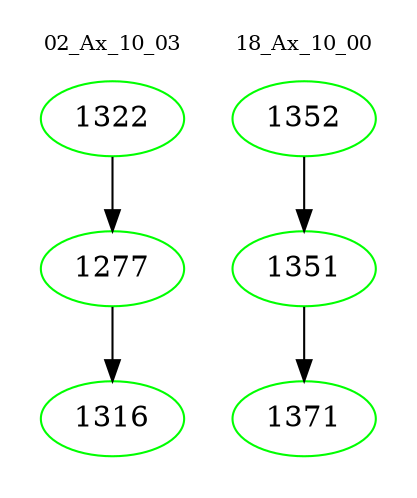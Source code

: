 digraph{
subgraph cluster_0 {
color = white
label = "02_Ax_10_03";
fontsize=10;
T0_1322 [label="1322", color="green"]
T0_1322 -> T0_1277 [color="black"]
T0_1277 [label="1277", color="green"]
T0_1277 -> T0_1316 [color="black"]
T0_1316 [label="1316", color="green"]
}
subgraph cluster_1 {
color = white
label = "18_Ax_10_00";
fontsize=10;
T1_1352 [label="1352", color="green"]
T1_1352 -> T1_1351 [color="black"]
T1_1351 [label="1351", color="green"]
T1_1351 -> T1_1371 [color="black"]
T1_1371 [label="1371", color="green"]
}
}
